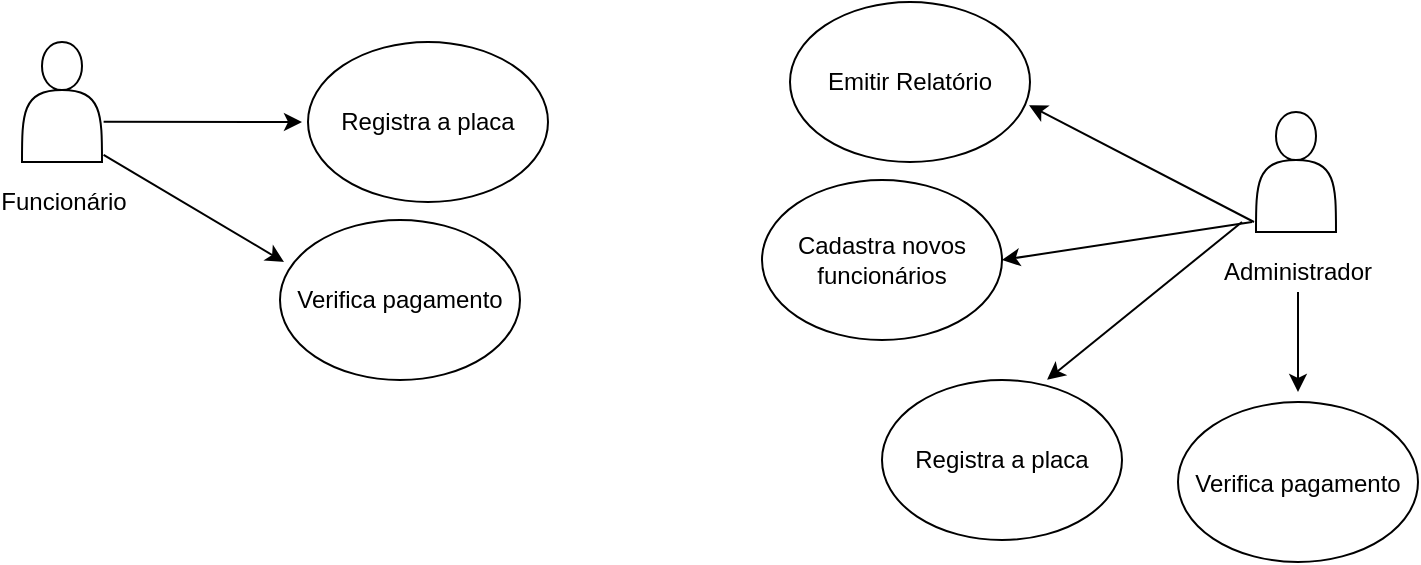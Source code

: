 <mxfile version="15.2.9" type="device"><diagram id="YAaTJxESZo8oS39qvr4x" name="Page-1"><mxGraphModel dx="953" dy="527" grid="1" gridSize="10" guides="1" tooltips="1" connect="1" arrows="1" fold="1" page="1" pageScale="1" pageWidth="827" pageHeight="1169" math="0" shadow="0"><root><mxCell id="0"/><mxCell id="1" parent="0"/><mxCell id="7OkFL4CJLpG5PfUOW5Yf-2" value="" style="ellipse;whiteSpace=wrap;html=1;" vertex="1" parent="1"><mxGeometry x="243" y="120" width="120" height="80" as="geometry"/></mxCell><mxCell id="7OkFL4CJLpG5PfUOW5Yf-3" value="" style="endArrow=classic;html=1;exitX=1.02;exitY=0.665;exitDx=0;exitDy=0;exitPerimeter=0;" edge="1" parent="1" source="7OkFL4CJLpG5PfUOW5Yf-4"><mxGeometry width="50" height="50" relative="1" as="geometry"><mxPoint x="180" y="170" as="sourcePoint"/><mxPoint x="240" y="160" as="targetPoint"/></mxGeometry></mxCell><mxCell id="7OkFL4CJLpG5PfUOW5Yf-4" value="" style="shape=actor;whiteSpace=wrap;html=1;" vertex="1" parent="1"><mxGeometry x="100" y="120" width="40" height="60" as="geometry"/></mxCell><mxCell id="7OkFL4CJLpG5PfUOW5Yf-5" value="Funcionário" style="text;html=1;strokeColor=none;fillColor=none;align=center;verticalAlign=middle;whiteSpace=wrap;rounded=0;" vertex="1" parent="1"><mxGeometry x="101" y="190" width="40" height="20" as="geometry"/></mxCell><mxCell id="7OkFL4CJLpG5PfUOW5Yf-6" value="Registra a placa" style="text;html=1;strokeColor=none;fillColor=none;align=center;verticalAlign=middle;whiteSpace=wrap;rounded=0;" vertex="1" parent="1"><mxGeometry x="248" y="150" width="110" height="20" as="geometry"/></mxCell><mxCell id="7OkFL4CJLpG5PfUOW5Yf-8" value="" style="ellipse;whiteSpace=wrap;html=1;" vertex="1" parent="1"><mxGeometry x="229" y="209" width="120" height="80" as="geometry"/></mxCell><mxCell id="7OkFL4CJLpG5PfUOW5Yf-9" value="" style="endArrow=classic;html=1;exitX=1.02;exitY=0.941;exitDx=0;exitDy=0;exitPerimeter=0;" edge="1" parent="1" source="7OkFL4CJLpG5PfUOW5Yf-4"><mxGeometry width="50" height="50" relative="1" as="geometry"><mxPoint x="131.8" y="248.9" as="sourcePoint"/><mxPoint x="231" y="230" as="targetPoint"/></mxGeometry></mxCell><mxCell id="7OkFL4CJLpG5PfUOW5Yf-10" value="Verifica pagamento" style="text;html=1;strokeColor=none;fillColor=none;align=center;verticalAlign=middle;whiteSpace=wrap;rounded=0;" vertex="1" parent="1"><mxGeometry x="234" y="239" width="110" height="20" as="geometry"/></mxCell><mxCell id="7OkFL4CJLpG5PfUOW5Yf-11" value="" style="ellipse;whiteSpace=wrap;html=1;" vertex="1" parent="1"><mxGeometry x="484" y="100" width="120" height="80" as="geometry"/></mxCell><mxCell id="7OkFL4CJLpG5PfUOW5Yf-12" value="" style="endArrow=classic;html=1;entryX=0.996;entryY=0.645;entryDx=0;entryDy=0;entryPerimeter=0;" edge="1" parent="1" target="7OkFL4CJLpG5PfUOW5Yf-11"><mxGeometry width="50" height="50" relative="1" as="geometry"><mxPoint x="716" y="210" as="sourcePoint"/><mxPoint x="640" y="155.5" as="targetPoint"/></mxGeometry></mxCell><mxCell id="7OkFL4CJLpG5PfUOW5Yf-13" value="" style="shape=actor;whiteSpace=wrap;html=1;" vertex="1" parent="1"><mxGeometry x="717" y="155" width="40" height="60" as="geometry"/></mxCell><mxCell id="7OkFL4CJLpG5PfUOW5Yf-14" value="&lt;span id=&quot;docs-internal-guid-050cec68-7fff-5e4d-dee2-1b872c95f877&quot;&gt;&lt;span style=&quot;background-color: transparent ; vertical-align: baseline&quot;&gt;&lt;font style=&quot;font-size: 12px&quot;&gt;Administrador &lt;/font&gt;&lt;/span&gt;&lt;/span&gt;" style="text;html=1;strokeColor=none;fillColor=none;align=center;verticalAlign=middle;whiteSpace=wrap;rounded=0;" vertex="1" parent="1"><mxGeometry x="718" y="225" width="40" height="20" as="geometry"/></mxCell><mxCell id="7OkFL4CJLpG5PfUOW5Yf-15" value="Emitir Relatório" style="text;html=1;strokeColor=none;fillColor=none;align=center;verticalAlign=middle;whiteSpace=wrap;rounded=0;" vertex="1" parent="1"><mxGeometry x="489" y="130" width="110" height="20" as="geometry"/></mxCell><mxCell id="7OkFL4CJLpG5PfUOW5Yf-16" value="" style="ellipse;whiteSpace=wrap;html=1;" vertex="1" parent="1"><mxGeometry x="470" y="189" width="120" height="80" as="geometry"/></mxCell><mxCell id="7OkFL4CJLpG5PfUOW5Yf-17" value="" style="endArrow=classic;html=1;entryX=1;entryY=0.5;entryDx=0;entryDy=0;" edge="1" parent="1" target="7OkFL4CJLpG5PfUOW5Yf-16"><mxGeometry width="50" height="50" relative="1" as="geometry"><mxPoint x="715" y="210" as="sourcePoint"/><mxPoint x="631" y="225.5" as="targetPoint"/></mxGeometry></mxCell><mxCell id="7OkFL4CJLpG5PfUOW5Yf-18" value="Cadastra novos funcionários" style="text;html=1;strokeColor=none;fillColor=none;align=center;verticalAlign=middle;whiteSpace=wrap;rounded=0;" vertex="1" parent="1"><mxGeometry x="475" y="219" width="110" height="20" as="geometry"/></mxCell><mxCell id="7OkFL4CJLpG5PfUOW5Yf-19" value="" style="ellipse;whiteSpace=wrap;html=1;" vertex="1" parent="1"><mxGeometry x="530" y="289" width="120" height="80" as="geometry"/></mxCell><mxCell id="7OkFL4CJLpG5PfUOW5Yf-20" value="Registra a placa" style="text;html=1;strokeColor=none;fillColor=none;align=center;verticalAlign=middle;whiteSpace=wrap;rounded=0;" vertex="1" parent="1"><mxGeometry x="535" y="319" width="110" height="20" as="geometry"/></mxCell><mxCell id="7OkFL4CJLpG5PfUOW5Yf-21" value="" style="ellipse;whiteSpace=wrap;html=1;" vertex="1" parent="1"><mxGeometry x="678" y="300" width="120" height="80" as="geometry"/></mxCell><mxCell id="7OkFL4CJLpG5PfUOW5Yf-22" value="Verifica pagamento" style="text;html=1;strokeColor=none;fillColor=none;align=center;verticalAlign=middle;whiteSpace=wrap;rounded=0;" vertex="1" parent="1"><mxGeometry x="683" y="332" width="110" height="18" as="geometry"/></mxCell><mxCell id="7OkFL4CJLpG5PfUOW5Yf-23" value="" style="endArrow=classic;html=1;entryX=0.688;entryY=-0.002;entryDx=0;entryDy=0;entryPerimeter=0;" edge="1" parent="1" target="7OkFL4CJLpG5PfUOW5Yf-19"><mxGeometry width="50" height="50" relative="1" as="geometry"><mxPoint x="710" y="210" as="sourcePoint"/><mxPoint x="600.0" y="239" as="targetPoint"/></mxGeometry></mxCell><mxCell id="7OkFL4CJLpG5PfUOW5Yf-24" value="" style="endArrow=classic;html=1;entryX=0.5;entryY=0;entryDx=0;entryDy=0;" edge="1" parent="1"><mxGeometry width="50" height="50" relative="1" as="geometry"><mxPoint x="738" y="245" as="sourcePoint"/><mxPoint x="738" y="295.0" as="targetPoint"/></mxGeometry></mxCell></root></mxGraphModel></diagram></mxfile>